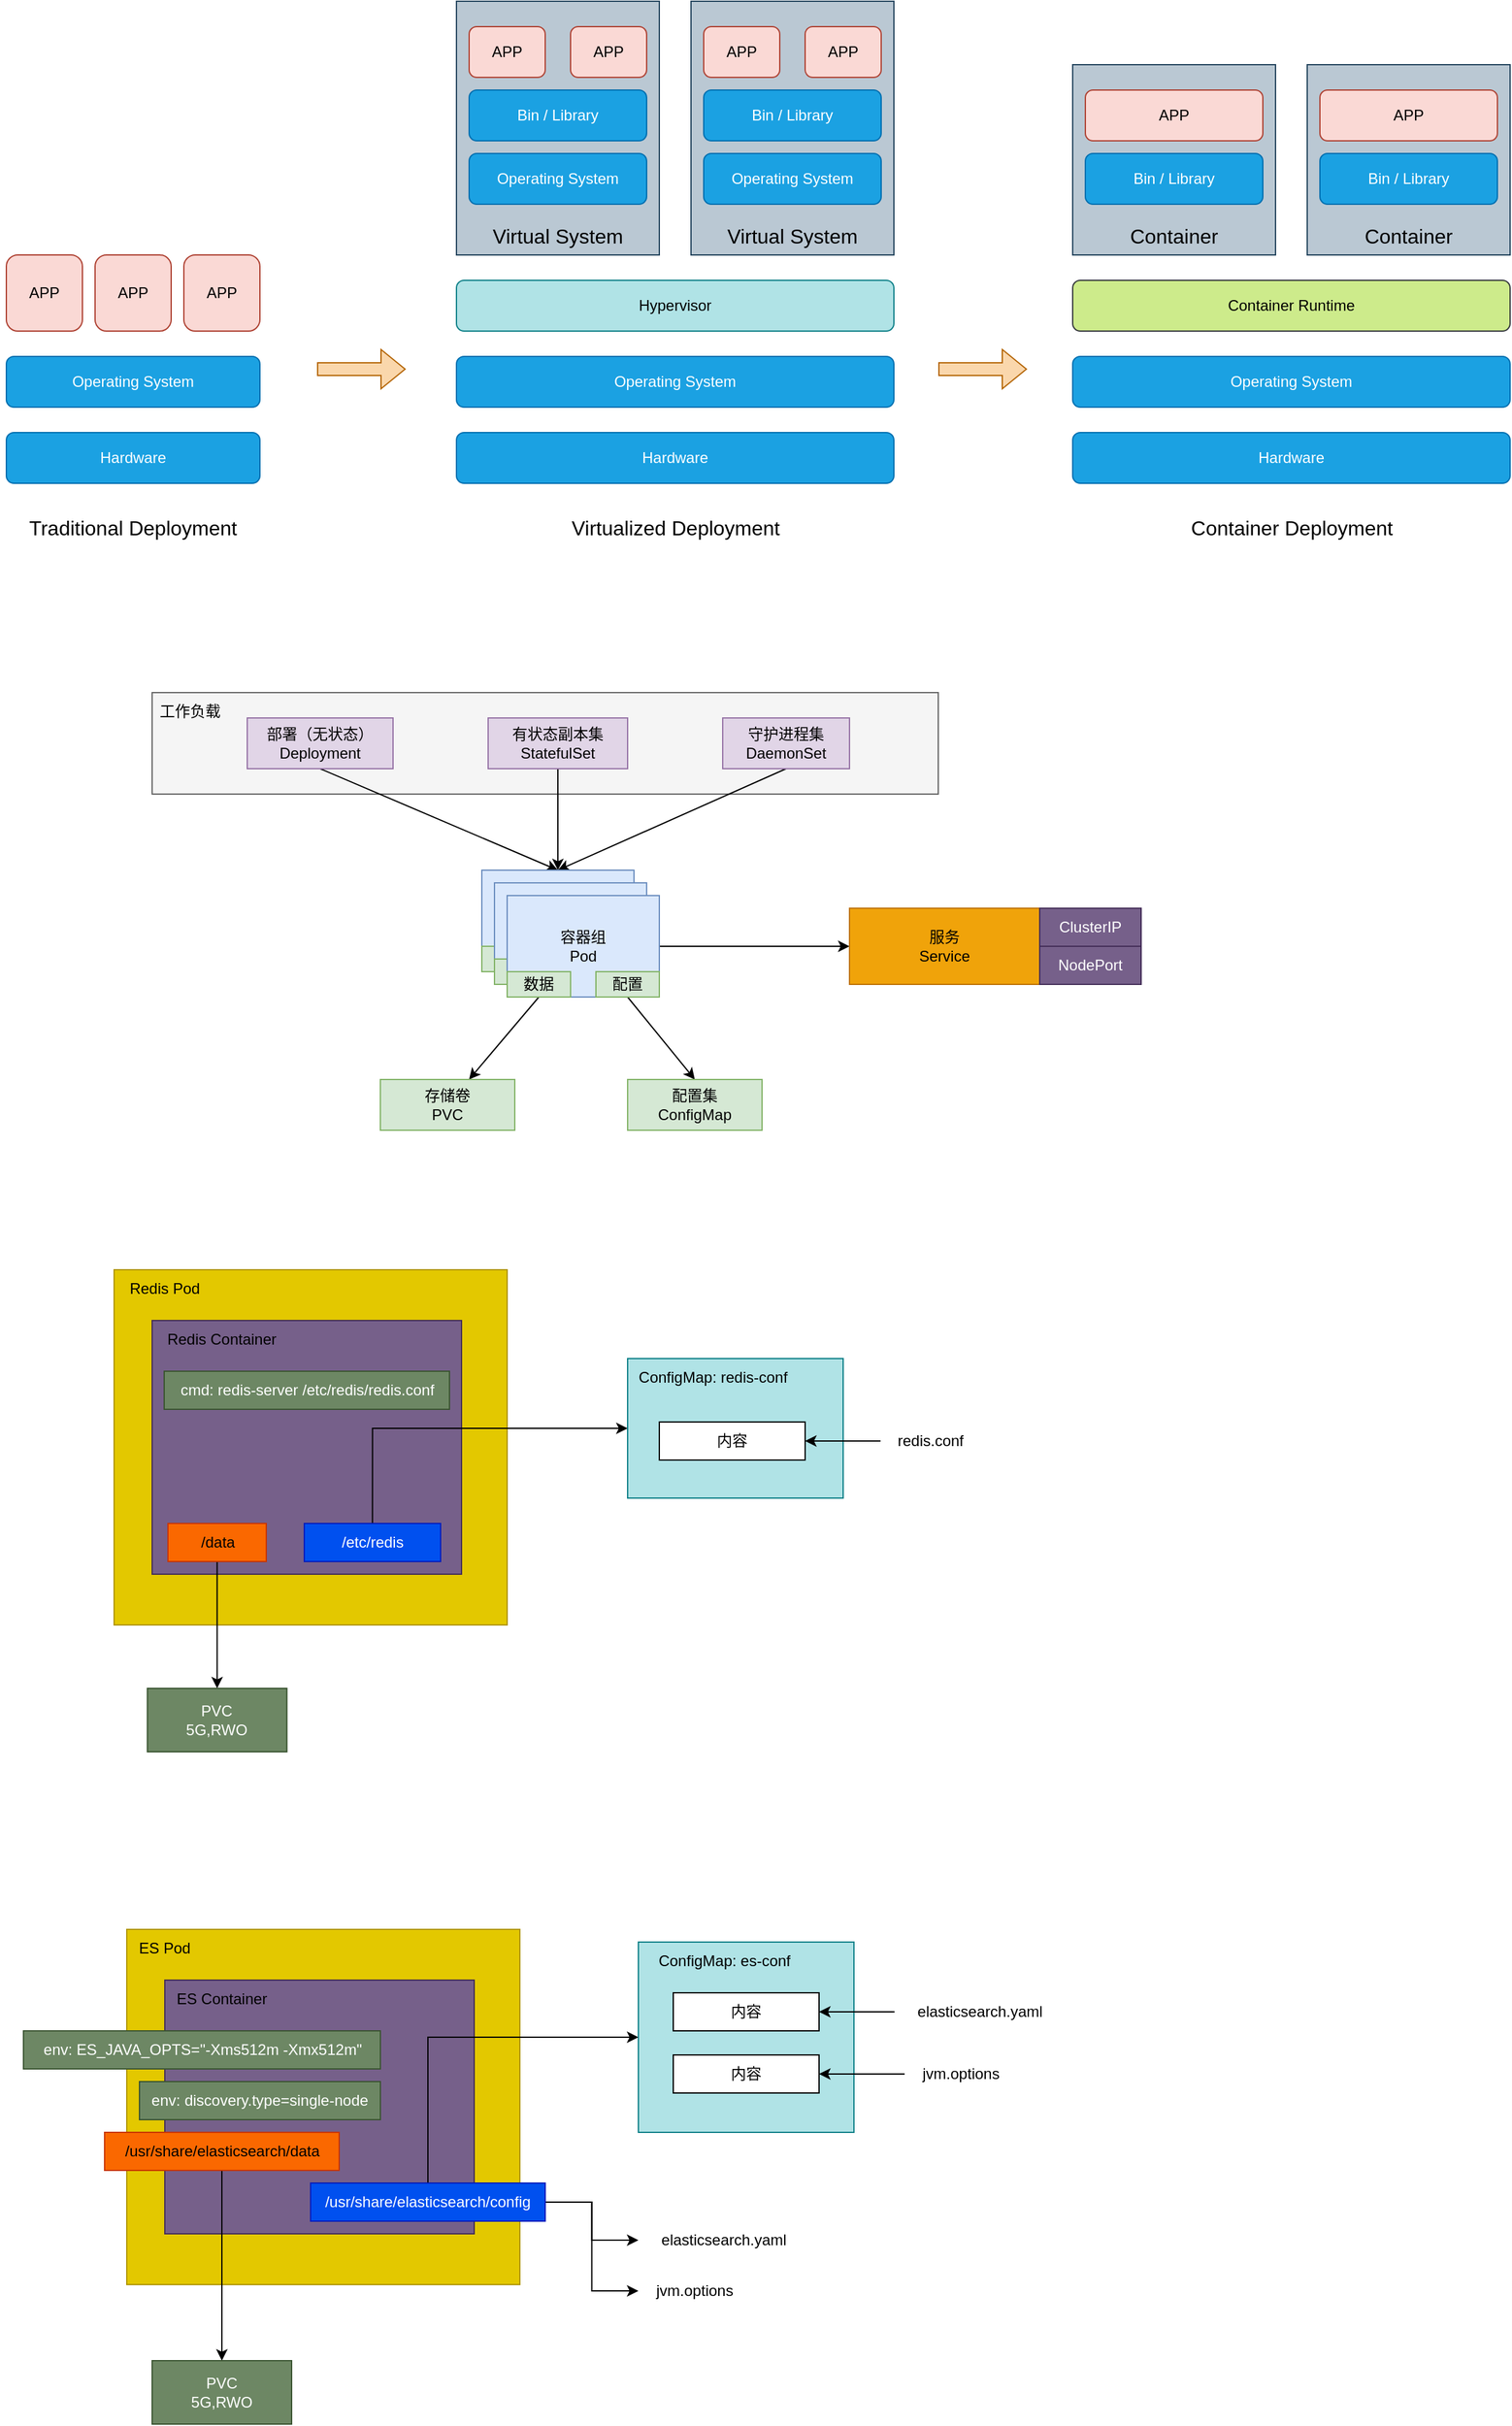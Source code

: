 <mxfile version="22.1.0" type="github">
  <diagram name="第 1 页" id="i1kklar53S_GGs_v64jb">
    <mxGraphModel dx="1242" dy="756" grid="1" gridSize="10" guides="1" tooltips="1" connect="1" arrows="1" fold="1" page="1" pageScale="1" pageWidth="827" pageHeight="1169" math="0" shadow="0">
      <root>
        <mxCell id="0" />
        <mxCell id="1" parent="0" />
        <mxCell id="_m6hfk_0l0CRy2P_7ZKI-25" value="" style="rounded=0;whiteSpace=wrap;html=1;fillColor=#f5f5f5;fontColor=#333333;strokeColor=#666666;" vertex="1" parent="1">
          <mxGeometry x="170" y="615" width="620" height="80" as="geometry" />
        </mxCell>
        <mxCell id="-WrX6jAIOm3FxNoPc4Nv-13" value="" style="rounded=0;whiteSpace=wrap;html=1;fillColor=#bac8d3;strokeColor=#23445d;" parent="1" vertex="1">
          <mxGeometry x="410" y="70" width="160" height="200" as="geometry" />
        </mxCell>
        <mxCell id="-WrX6jAIOm3FxNoPc4Nv-1" value="Hardware" style="rounded=1;whiteSpace=wrap;html=1;fillColor=#1ba1e2;strokeColor=#006EAF;fontColor=#ffffff;" parent="1" vertex="1">
          <mxGeometry x="55" y="410" width="200" height="40" as="geometry" />
        </mxCell>
        <mxCell id="-WrX6jAIOm3FxNoPc4Nv-2" value="Traditional Deployment" style="text;html=1;strokeColor=none;fillColor=none;align=center;verticalAlign=middle;whiteSpace=wrap;rounded=0;fontSize=16;" parent="1" vertex="1">
          <mxGeometry x="50" y="470" width="210" height="30" as="geometry" />
        </mxCell>
        <mxCell id="-WrX6jAIOm3FxNoPc4Nv-3" value="Operating System" style="rounded=1;whiteSpace=wrap;html=1;fillColor=#1ba1e2;strokeColor=#006EAF;fontColor=#ffffff;" parent="1" vertex="1">
          <mxGeometry x="55" y="350" width="200" height="40" as="geometry" />
        </mxCell>
        <mxCell id="-WrX6jAIOm3FxNoPc4Nv-4" value="APP" style="rounded=1;whiteSpace=wrap;html=1;fillColor=#fad9d5;strokeColor=#ae4132;" parent="1" vertex="1">
          <mxGeometry x="55" y="270" width="60" height="60" as="geometry" />
        </mxCell>
        <mxCell id="-WrX6jAIOm3FxNoPc4Nv-5" value="APP" style="rounded=1;whiteSpace=wrap;html=1;fillColor=#fad9d5;strokeColor=#ae4132;" parent="1" vertex="1">
          <mxGeometry x="195" y="270" width="60" height="60" as="geometry" />
        </mxCell>
        <mxCell id="-WrX6jAIOm3FxNoPc4Nv-6" value="APP" style="rounded=1;whiteSpace=wrap;html=1;fillColor=#fad9d5;strokeColor=#ae4132;" parent="1" vertex="1">
          <mxGeometry x="125" y="270" width="60" height="60" as="geometry" />
        </mxCell>
        <mxCell id="-WrX6jAIOm3FxNoPc4Nv-7" value="Hardware" style="rounded=1;whiteSpace=wrap;html=1;fillColor=#1ba1e2;strokeColor=#006EAF;fontColor=#ffffff;" parent="1" vertex="1">
          <mxGeometry x="410" y="410" width="345" height="40" as="geometry" />
        </mxCell>
        <mxCell id="-WrX6jAIOm3FxNoPc4Nv-8" value="Virtualized Deployment" style="text;html=1;strokeColor=none;fillColor=none;align=center;verticalAlign=middle;whiteSpace=wrap;rounded=0;fontSize=16;" parent="1" vertex="1">
          <mxGeometry x="477.5" y="470" width="210" height="30" as="geometry" />
        </mxCell>
        <mxCell id="-WrX6jAIOm3FxNoPc4Nv-9" value="Operating System" style="rounded=1;whiteSpace=wrap;html=1;fillColor=#1ba1e2;strokeColor=#006EAF;fontColor=#ffffff;" parent="1" vertex="1">
          <mxGeometry x="410" y="350" width="345" height="40" as="geometry" />
        </mxCell>
        <mxCell id="-WrX6jAIOm3FxNoPc4Nv-10" value="Hypervisor" style="rounded=1;whiteSpace=wrap;html=1;fillColor=#b0e3e6;strokeColor=#0e8088;" parent="1" vertex="1">
          <mxGeometry x="410" y="290" width="345" height="40" as="geometry" />
        </mxCell>
        <mxCell id="-WrX6jAIOm3FxNoPc4Nv-12" value="Operating System" style="rounded=1;whiteSpace=wrap;html=1;fillColor=#1ba1e2;strokeColor=#006EAF;fontColor=#ffffff;" parent="1" vertex="1">
          <mxGeometry x="420" y="190" width="140" height="40" as="geometry" />
        </mxCell>
        <mxCell id="-WrX6jAIOm3FxNoPc4Nv-14" value="Bin / Library" style="rounded=1;whiteSpace=wrap;html=1;fillColor=#1ba1e2;strokeColor=#006EAF;fontColor=#ffffff;" parent="1" vertex="1">
          <mxGeometry x="420" y="140" width="140" height="40" as="geometry" />
        </mxCell>
        <mxCell id="-WrX6jAIOm3FxNoPc4Nv-15" value="APP" style="rounded=1;whiteSpace=wrap;html=1;fillColor=#fad9d5;strokeColor=#ae4132;" parent="1" vertex="1">
          <mxGeometry x="420" y="90" width="60" height="40" as="geometry" />
        </mxCell>
        <mxCell id="-WrX6jAIOm3FxNoPc4Nv-16" value="APP" style="rounded=1;whiteSpace=wrap;html=1;fillColor=#fad9d5;strokeColor=#ae4132;" parent="1" vertex="1">
          <mxGeometry x="500" y="90" width="60" height="40" as="geometry" />
        </mxCell>
        <mxCell id="-WrX6jAIOm3FxNoPc4Nv-17" value="Virtual System" style="text;html=1;strokeColor=none;fillColor=none;align=center;verticalAlign=middle;whiteSpace=wrap;rounded=0;fontSize=16;" parent="1" vertex="1">
          <mxGeometry x="430" y="240" width="120" height="30" as="geometry" />
        </mxCell>
        <mxCell id="-WrX6jAIOm3FxNoPc4Nv-18" value="" style="rounded=0;whiteSpace=wrap;html=1;fillColor=#bac8d3;strokeColor=#23445d;" parent="1" vertex="1">
          <mxGeometry x="595" y="70" width="160" height="200" as="geometry" />
        </mxCell>
        <mxCell id="-WrX6jAIOm3FxNoPc4Nv-19" value="Operating System" style="rounded=1;whiteSpace=wrap;html=1;fillColor=#1ba1e2;strokeColor=#006EAF;fontColor=#ffffff;" parent="1" vertex="1">
          <mxGeometry x="605" y="190" width="140" height="40" as="geometry" />
        </mxCell>
        <mxCell id="-WrX6jAIOm3FxNoPc4Nv-20" value="Bin / Library" style="rounded=1;whiteSpace=wrap;html=1;fillColor=#1ba1e2;strokeColor=#006EAF;fontColor=#ffffff;" parent="1" vertex="1">
          <mxGeometry x="605" y="140" width="140" height="40" as="geometry" />
        </mxCell>
        <mxCell id="-WrX6jAIOm3FxNoPc4Nv-21" value="APP" style="rounded=1;whiteSpace=wrap;html=1;fillColor=#fad9d5;strokeColor=#ae4132;" parent="1" vertex="1">
          <mxGeometry x="605" y="90" width="60" height="40" as="geometry" />
        </mxCell>
        <mxCell id="-WrX6jAIOm3FxNoPc4Nv-22" value="APP" style="rounded=1;whiteSpace=wrap;html=1;fillColor=#fad9d5;strokeColor=#ae4132;" parent="1" vertex="1">
          <mxGeometry x="685" y="90" width="60" height="40" as="geometry" />
        </mxCell>
        <mxCell id="-WrX6jAIOm3FxNoPc4Nv-23" value="Virtual System" style="text;html=1;strokeColor=none;fillColor=none;align=center;verticalAlign=middle;whiteSpace=wrap;rounded=0;fontSize=16;" parent="1" vertex="1">
          <mxGeometry x="615" y="240" width="120" height="30" as="geometry" />
        </mxCell>
        <mxCell id="-WrX6jAIOm3FxNoPc4Nv-24" value="" style="shape=flexArrow;endArrow=classic;html=1;rounded=0;fillColor=#fad7ac;strokeColor=#b46504;" parent="1" edge="1">
          <mxGeometry width="50" height="50" relative="1" as="geometry">
            <mxPoint x="300" y="360" as="sourcePoint" />
            <mxPoint x="370" y="360" as="targetPoint" />
          </mxGeometry>
        </mxCell>
        <mxCell id="-WrX6jAIOm3FxNoPc4Nv-25" value="" style="shape=flexArrow;endArrow=classic;html=1;rounded=0;fillColor=#fad7ac;strokeColor=#b46504;" parent="1" edge="1">
          <mxGeometry width="50" height="50" relative="1" as="geometry">
            <mxPoint x="790" y="360" as="sourcePoint" />
            <mxPoint x="860" y="360" as="targetPoint" />
          </mxGeometry>
        </mxCell>
        <mxCell id="-WrX6jAIOm3FxNoPc4Nv-26" value="Hardware" style="rounded=1;whiteSpace=wrap;html=1;fillColor=#1ba1e2;strokeColor=#006EAF;fontColor=#ffffff;" parent="1" vertex="1">
          <mxGeometry x="896" y="410" width="345" height="40" as="geometry" />
        </mxCell>
        <mxCell id="-WrX6jAIOm3FxNoPc4Nv-27" value="Container Deployment" style="text;html=1;strokeColor=none;fillColor=none;align=center;verticalAlign=middle;whiteSpace=wrap;rounded=0;fontSize=16;" parent="1" vertex="1">
          <mxGeometry x="963.5" y="470" width="210" height="30" as="geometry" />
        </mxCell>
        <mxCell id="-WrX6jAIOm3FxNoPc4Nv-28" value="Operating System" style="rounded=1;whiteSpace=wrap;html=1;fillColor=#1ba1e2;strokeColor=#006EAF;fontColor=#ffffff;" parent="1" vertex="1">
          <mxGeometry x="896" y="350" width="345" height="40" as="geometry" />
        </mxCell>
        <mxCell id="-WrX6jAIOm3FxNoPc4Nv-29" value="Container Runtime" style="rounded=1;whiteSpace=wrap;html=1;fillColor=#cdeb8b;strokeColor=#36393d;" parent="1" vertex="1">
          <mxGeometry x="896" y="290" width="345" height="40" as="geometry" />
        </mxCell>
        <mxCell id="-WrX6jAIOm3FxNoPc4Nv-30" value="" style="rounded=0;whiteSpace=wrap;html=1;fillColor=#bac8d3;strokeColor=#23445d;" parent="1" vertex="1">
          <mxGeometry x="896" y="120" width="160" height="150" as="geometry" />
        </mxCell>
        <mxCell id="-WrX6jAIOm3FxNoPc4Nv-32" value="Bin / Library" style="rounded=1;whiteSpace=wrap;html=1;fillColor=#1ba1e2;strokeColor=#006EAF;fontColor=#ffffff;" parent="1" vertex="1">
          <mxGeometry x="906" y="190" width="140" height="40" as="geometry" />
        </mxCell>
        <mxCell id="-WrX6jAIOm3FxNoPc4Nv-33" value="APP" style="rounded=1;whiteSpace=wrap;html=1;fillColor=#fad9d5;strokeColor=#ae4132;" parent="1" vertex="1">
          <mxGeometry x="906" y="140" width="140" height="40" as="geometry" />
        </mxCell>
        <mxCell id="-WrX6jAIOm3FxNoPc4Nv-35" value="Container" style="text;html=1;strokeColor=none;fillColor=none;align=center;verticalAlign=middle;whiteSpace=wrap;rounded=0;fontSize=16;" parent="1" vertex="1">
          <mxGeometry x="916" y="240" width="120" height="30" as="geometry" />
        </mxCell>
        <mxCell id="-WrX6jAIOm3FxNoPc4Nv-42" value="" style="rounded=0;whiteSpace=wrap;html=1;fillColor=#bac8d3;strokeColor=#23445d;" parent="1" vertex="1">
          <mxGeometry x="1081" y="120" width="160" height="150" as="geometry" />
        </mxCell>
        <mxCell id="-WrX6jAIOm3FxNoPc4Nv-43" value="Bin / Library" style="rounded=1;whiteSpace=wrap;html=1;fillColor=#1ba1e2;strokeColor=#006EAF;fontColor=#ffffff;" parent="1" vertex="1">
          <mxGeometry x="1091" y="190" width="140" height="40" as="geometry" />
        </mxCell>
        <mxCell id="-WrX6jAIOm3FxNoPc4Nv-44" value="APP" style="rounded=1;whiteSpace=wrap;html=1;fillColor=#fad9d5;strokeColor=#ae4132;" parent="1" vertex="1">
          <mxGeometry x="1091" y="140" width="140" height="40" as="geometry" />
        </mxCell>
        <mxCell id="-WrX6jAIOm3FxNoPc4Nv-45" value="Container" style="text;html=1;strokeColor=none;fillColor=none;align=center;verticalAlign=middle;whiteSpace=wrap;rounded=0;fontSize=16;" parent="1" vertex="1">
          <mxGeometry x="1101" y="240" width="120" height="30" as="geometry" />
        </mxCell>
        <mxCell id="_m6hfk_0l0CRy2P_7ZKI-26" style="rounded=0;orthogonalLoop=1;jettySize=auto;html=1;exitX=0.5;exitY=1;exitDx=0;exitDy=0;entryX=0.5;entryY=0;entryDx=0;entryDy=0;" edge="1" parent="1" source="_m6hfk_0l0CRy2P_7ZKI-1" target="_m6hfk_0l0CRy2P_7ZKI-7">
          <mxGeometry relative="1" as="geometry" />
        </mxCell>
        <mxCell id="_m6hfk_0l0CRy2P_7ZKI-1" value="部署（无状态）&lt;br&gt;Deployment" style="rounded=0;whiteSpace=wrap;html=1;fillColor=#e1d5e7;strokeColor=#9673a6;" vertex="1" parent="1">
          <mxGeometry x="245" y="635" width="115" height="40" as="geometry" />
        </mxCell>
        <mxCell id="_m6hfk_0l0CRy2P_7ZKI-8" style="edgeStyle=orthogonalEdgeStyle;rounded=0;orthogonalLoop=1;jettySize=auto;html=1;exitX=0.5;exitY=1;exitDx=0;exitDy=0;entryX=0.5;entryY=0;entryDx=0;entryDy=0;" edge="1" parent="1" source="_m6hfk_0l0CRy2P_7ZKI-2" target="_m6hfk_0l0CRy2P_7ZKI-7">
          <mxGeometry relative="1" as="geometry">
            <mxPoint x="490" y="755" as="targetPoint" />
          </mxGeometry>
        </mxCell>
        <mxCell id="_m6hfk_0l0CRy2P_7ZKI-2" value="有状态副本集&lt;br&gt;StatefulSet" style="rounded=0;whiteSpace=wrap;html=1;fillColor=#e1d5e7;strokeColor=#9673a6;" vertex="1" parent="1">
          <mxGeometry x="435" y="635" width="110" height="40" as="geometry" />
        </mxCell>
        <mxCell id="_m6hfk_0l0CRy2P_7ZKI-27" style="rounded=0;orthogonalLoop=1;jettySize=auto;html=1;exitX=0.5;exitY=1;exitDx=0;exitDy=0;entryX=0.5;entryY=0;entryDx=0;entryDy=0;" edge="1" parent="1" source="_m6hfk_0l0CRy2P_7ZKI-3" target="_m6hfk_0l0CRy2P_7ZKI-7">
          <mxGeometry relative="1" as="geometry" />
        </mxCell>
        <mxCell id="_m6hfk_0l0CRy2P_7ZKI-3" value="守护进程集&lt;br&gt;DaemonSet" style="rounded=0;whiteSpace=wrap;html=1;fillColor=#e1d5e7;strokeColor=#9673a6;" vertex="1" parent="1">
          <mxGeometry x="620" y="635" width="100" height="40" as="geometry" />
        </mxCell>
        <mxCell id="_m6hfk_0l0CRy2P_7ZKI-7" value="容器组&lt;br&gt;Pod" style="rounded=0;whiteSpace=wrap;html=1;fillColor=#dae8fc;strokeColor=#6c8ebf;" vertex="1" parent="1">
          <mxGeometry x="430" y="755" width="120" height="80" as="geometry" />
        </mxCell>
        <mxCell id="_m6hfk_0l0CRy2P_7ZKI-9" value="数据" style="rounded=0;whiteSpace=wrap;html=1;fillColor=#d5e8d4;strokeColor=#82b366;" vertex="1" parent="1">
          <mxGeometry x="430" y="815" width="50" height="20" as="geometry" />
        </mxCell>
        <mxCell id="_m6hfk_0l0CRy2P_7ZKI-13" value="配置" style="rounded=0;whiteSpace=wrap;html=1;fillColor=#d5e8d4;strokeColor=#82b366;" vertex="1" parent="1">
          <mxGeometry x="500" y="785" width="50" height="50" as="geometry" />
        </mxCell>
        <mxCell id="_m6hfk_0l0CRy2P_7ZKI-16" value="容器组&lt;br&gt;Pod" style="rounded=0;whiteSpace=wrap;html=1;fillColor=#dae8fc;strokeColor=#6c8ebf;" vertex="1" parent="1">
          <mxGeometry x="440" y="765" width="120" height="80" as="geometry" />
        </mxCell>
        <mxCell id="_m6hfk_0l0CRy2P_7ZKI-17" value="数据" style="rounded=0;whiteSpace=wrap;html=1;fillColor=#d5e8d4;strokeColor=#82b366;" vertex="1" parent="1">
          <mxGeometry x="440" y="825" width="50" height="20" as="geometry" />
        </mxCell>
        <mxCell id="_m6hfk_0l0CRy2P_7ZKI-18" value="配置" style="rounded=0;whiteSpace=wrap;html=1;fillColor=#d5e8d4;strokeColor=#82b366;" vertex="1" parent="1">
          <mxGeometry x="510" y="825" width="50" height="20" as="geometry" />
        </mxCell>
        <mxCell id="_m6hfk_0l0CRy2P_7ZKI-36" style="edgeStyle=orthogonalEdgeStyle;rounded=0;orthogonalLoop=1;jettySize=auto;html=1;exitX=1;exitY=0.5;exitDx=0;exitDy=0;" edge="1" parent="1" source="_m6hfk_0l0CRy2P_7ZKI-19" target="_m6hfk_0l0CRy2P_7ZKI-33">
          <mxGeometry relative="1" as="geometry" />
        </mxCell>
        <mxCell id="_m6hfk_0l0CRy2P_7ZKI-19" value="容器组&lt;br&gt;Pod" style="rounded=0;whiteSpace=wrap;html=1;fillColor=#dae8fc;strokeColor=#6c8ebf;" vertex="1" parent="1">
          <mxGeometry x="450" y="775" width="120" height="80" as="geometry" />
        </mxCell>
        <mxCell id="_m6hfk_0l0CRy2P_7ZKI-31" style="rounded=0;orthogonalLoop=1;jettySize=auto;html=1;exitX=0.5;exitY=1;exitDx=0;exitDy=0;" edge="1" parent="1" source="_m6hfk_0l0CRy2P_7ZKI-20" target="_m6hfk_0l0CRy2P_7ZKI-29">
          <mxGeometry relative="1" as="geometry" />
        </mxCell>
        <mxCell id="_m6hfk_0l0CRy2P_7ZKI-20" value="数据" style="rounded=0;whiteSpace=wrap;html=1;fillColor=#d5e8d4;strokeColor=#82b366;" vertex="1" parent="1">
          <mxGeometry x="450" y="835" width="50" height="20" as="geometry" />
        </mxCell>
        <mxCell id="_m6hfk_0l0CRy2P_7ZKI-32" style="rounded=0;orthogonalLoop=1;jettySize=auto;html=1;exitX=0.5;exitY=1;exitDx=0;exitDy=0;entryX=0.5;entryY=0;entryDx=0;entryDy=0;" edge="1" parent="1" source="_m6hfk_0l0CRy2P_7ZKI-21" target="_m6hfk_0l0CRy2P_7ZKI-30">
          <mxGeometry relative="1" as="geometry" />
        </mxCell>
        <mxCell id="_m6hfk_0l0CRy2P_7ZKI-21" value="配置" style="rounded=0;whiteSpace=wrap;html=1;fillColor=#d5e8d4;strokeColor=#82b366;" vertex="1" parent="1">
          <mxGeometry x="520" y="835" width="50" height="20" as="geometry" />
        </mxCell>
        <mxCell id="_m6hfk_0l0CRy2P_7ZKI-28" value="工作负载" style="text;html=1;strokeColor=none;fillColor=none;align=center;verticalAlign=middle;whiteSpace=wrap;rounded=0;" vertex="1" parent="1">
          <mxGeometry x="170" y="615" width="60" height="30" as="geometry" />
        </mxCell>
        <mxCell id="_m6hfk_0l0CRy2P_7ZKI-29" value="存储卷&lt;br&gt;PVC" style="rounded=0;whiteSpace=wrap;html=1;fillColor=#d5e8d4;strokeColor=#82b366;" vertex="1" parent="1">
          <mxGeometry x="350" y="920" width="106" height="40" as="geometry" />
        </mxCell>
        <mxCell id="_m6hfk_0l0CRy2P_7ZKI-30" value="配置集&lt;br&gt;ConfigMap" style="rounded=0;whiteSpace=wrap;html=1;fillColor=#d5e8d4;strokeColor=#82b366;" vertex="1" parent="1">
          <mxGeometry x="545" y="920" width="106" height="40" as="geometry" />
        </mxCell>
        <mxCell id="_m6hfk_0l0CRy2P_7ZKI-33" value="服务&lt;br&gt;Service" style="rounded=0;whiteSpace=wrap;html=1;fillColor=#f0a30a;fontColor=#000000;strokeColor=#BD7000;" vertex="1" parent="1">
          <mxGeometry x="720" y="785" width="150" height="60" as="geometry" />
        </mxCell>
        <mxCell id="_m6hfk_0l0CRy2P_7ZKI-34" value="ClusterIP" style="rounded=0;whiteSpace=wrap;html=1;fillColor=#76608a;fontColor=#ffffff;strokeColor=#432D57;" vertex="1" parent="1">
          <mxGeometry x="870" y="785" width="80" height="30" as="geometry" />
        </mxCell>
        <mxCell id="_m6hfk_0l0CRy2P_7ZKI-35" value="NodePort" style="rounded=0;whiteSpace=wrap;html=1;fillColor=#76608a;fontColor=#ffffff;strokeColor=#432D57;" vertex="1" parent="1">
          <mxGeometry x="870" y="815" width="80" height="30" as="geometry" />
        </mxCell>
        <mxCell id="_m6hfk_0l0CRy2P_7ZKI-38" value="" style="rounded=0;whiteSpace=wrap;html=1;fillColor=#e3c800;fontColor=#000000;strokeColor=#B09500;" vertex="1" parent="1">
          <mxGeometry x="140" y="1070" width="310" height="280" as="geometry" />
        </mxCell>
        <mxCell id="_m6hfk_0l0CRy2P_7ZKI-40" value="Redis Pod" style="text;html=1;strokeColor=none;fillColor=none;align=center;verticalAlign=middle;whiteSpace=wrap;rounded=0;" vertex="1" parent="1">
          <mxGeometry x="140" y="1070" width="80" height="30" as="geometry" />
        </mxCell>
        <mxCell id="_m6hfk_0l0CRy2P_7ZKI-41" value="" style="rounded=0;whiteSpace=wrap;html=1;fillColor=#76608a;fontColor=#ffffff;strokeColor=#432D57;" vertex="1" parent="1">
          <mxGeometry x="170" y="1110" width="244" height="200" as="geometry" />
        </mxCell>
        <mxCell id="_m6hfk_0l0CRy2P_7ZKI-42" value="Redis Container" style="text;html=1;strokeColor=none;fillColor=none;align=center;verticalAlign=middle;whiteSpace=wrap;rounded=0;" vertex="1" parent="1">
          <mxGeometry x="170" y="1110" width="110" height="30" as="geometry" />
        </mxCell>
        <mxCell id="_m6hfk_0l0CRy2P_7ZKI-46" style="edgeStyle=orthogonalEdgeStyle;rounded=0;orthogonalLoop=1;jettySize=auto;html=1;exitX=0.5;exitY=1;exitDx=0;exitDy=0;entryX=0.5;entryY=0;entryDx=0;entryDy=0;" edge="1" parent="1" source="_m6hfk_0l0CRy2P_7ZKI-43" target="_m6hfk_0l0CRy2P_7ZKI-45">
          <mxGeometry relative="1" as="geometry" />
        </mxCell>
        <mxCell id="_m6hfk_0l0CRy2P_7ZKI-43" value="/data" style="text;html=1;strokeColor=#C73500;fillColor=#fa6800;align=center;verticalAlign=middle;whiteSpace=wrap;rounded=0;fontColor=#000000;" vertex="1" parent="1">
          <mxGeometry x="182.5" y="1270" width="77.5" height="30" as="geometry" />
        </mxCell>
        <mxCell id="_m6hfk_0l0CRy2P_7ZKI-52" style="edgeStyle=orthogonalEdgeStyle;rounded=0;orthogonalLoop=1;jettySize=auto;html=1;exitX=0.5;exitY=0;exitDx=0;exitDy=0;entryX=0;entryY=0.5;entryDx=0;entryDy=0;" edge="1" parent="1" source="_m6hfk_0l0CRy2P_7ZKI-44" target="_m6hfk_0l0CRy2P_7ZKI-47">
          <mxGeometry relative="1" as="geometry" />
        </mxCell>
        <mxCell id="_m6hfk_0l0CRy2P_7ZKI-44" value="/etc/redis" style="text;html=1;strokeColor=#001DBC;fillColor=#0050ef;align=center;verticalAlign=middle;whiteSpace=wrap;rounded=0;fontColor=#ffffff;" vertex="1" parent="1">
          <mxGeometry x="290" y="1270" width="107.5" height="30" as="geometry" />
        </mxCell>
        <mxCell id="_m6hfk_0l0CRy2P_7ZKI-45" value="PVC&lt;br&gt;5G,RWO" style="rounded=0;whiteSpace=wrap;html=1;fillColor=#6d8764;strokeColor=#3A5431;fontColor=#ffffff;" vertex="1" parent="1">
          <mxGeometry x="166.25" y="1400" width="110" height="50" as="geometry" />
        </mxCell>
        <mxCell id="_m6hfk_0l0CRy2P_7ZKI-47" value="" style="rounded=0;whiteSpace=wrap;html=1;fillColor=#b0e3e6;strokeColor=#0e8088;" vertex="1" parent="1">
          <mxGeometry x="545" y="1140" width="170" height="110" as="geometry" />
        </mxCell>
        <mxCell id="_m6hfk_0l0CRy2P_7ZKI-48" value="ConfigMap: redis-conf" style="text;html=1;strokeColor=none;fillColor=none;align=center;verticalAlign=middle;whiteSpace=wrap;rounded=0;" vertex="1" parent="1">
          <mxGeometry x="545" y="1140" width="135" height="30" as="geometry" />
        </mxCell>
        <mxCell id="_m6hfk_0l0CRy2P_7ZKI-50" value="内容" style="rounded=0;whiteSpace=wrap;html=1;" vertex="1" parent="1">
          <mxGeometry x="570" y="1190" width="115" height="30" as="geometry" />
        </mxCell>
        <mxCell id="_m6hfk_0l0CRy2P_7ZKI-54" style="edgeStyle=orthogonalEdgeStyle;rounded=0;orthogonalLoop=1;jettySize=auto;html=1;exitX=0;exitY=0.5;exitDx=0;exitDy=0;entryX=1;entryY=0.5;entryDx=0;entryDy=0;" edge="1" parent="1" source="_m6hfk_0l0CRy2P_7ZKI-53" target="_m6hfk_0l0CRy2P_7ZKI-50">
          <mxGeometry relative="1" as="geometry" />
        </mxCell>
        <mxCell id="_m6hfk_0l0CRy2P_7ZKI-53" value="redis.conf" style="text;html=1;strokeColor=none;fillColor=none;align=center;verticalAlign=middle;whiteSpace=wrap;rounded=0;" vertex="1" parent="1">
          <mxGeometry x="744.5" y="1190" width="78" height="30" as="geometry" />
        </mxCell>
        <mxCell id="_m6hfk_0l0CRy2P_7ZKI-61" value="" style="rounded=0;whiteSpace=wrap;html=1;fillColor=#e3c800;fontColor=#000000;strokeColor=#B09500;" vertex="1" parent="1">
          <mxGeometry x="150" y="1590" width="310" height="280" as="geometry" />
        </mxCell>
        <mxCell id="_m6hfk_0l0CRy2P_7ZKI-62" value="ES Pod" style="text;html=1;strokeColor=none;fillColor=none;align=center;verticalAlign=middle;whiteSpace=wrap;rounded=0;" vertex="1" parent="1">
          <mxGeometry x="150" y="1590" width="60" height="30" as="geometry" />
        </mxCell>
        <mxCell id="_m6hfk_0l0CRy2P_7ZKI-63" value="" style="rounded=0;whiteSpace=wrap;html=1;fillColor=#76608a;fontColor=#ffffff;strokeColor=#432D57;" vertex="1" parent="1">
          <mxGeometry x="180" y="1630" width="244" height="200" as="geometry" />
        </mxCell>
        <mxCell id="_m6hfk_0l0CRy2P_7ZKI-64" value="ES Container" style="text;html=1;strokeColor=none;fillColor=none;align=center;verticalAlign=middle;whiteSpace=wrap;rounded=0;" vertex="1" parent="1">
          <mxGeometry x="180" y="1630" width="90" height="30" as="geometry" />
        </mxCell>
        <mxCell id="_m6hfk_0l0CRy2P_7ZKI-65" style="edgeStyle=orthogonalEdgeStyle;rounded=0;orthogonalLoop=1;jettySize=auto;html=1;exitX=0.5;exitY=1;exitDx=0;exitDy=0;entryX=0.5;entryY=0;entryDx=0;entryDy=0;" edge="1" parent="1" source="_m6hfk_0l0CRy2P_7ZKI-66" target="_m6hfk_0l0CRy2P_7ZKI-71">
          <mxGeometry relative="1" as="geometry" />
        </mxCell>
        <mxCell id="_m6hfk_0l0CRy2P_7ZKI-66" value="/usr/share/elasticsearch/data" style="text;html=1;strokeColor=#C73500;fillColor=#fa6800;align=center;verticalAlign=middle;whiteSpace=wrap;rounded=0;fontColor=#000000;" vertex="1" parent="1">
          <mxGeometry x="132.5" y="1750" width="185" height="30" as="geometry" />
        </mxCell>
        <mxCell id="_m6hfk_0l0CRy2P_7ZKI-67" style="edgeStyle=orthogonalEdgeStyle;rounded=0;orthogonalLoop=1;jettySize=auto;html=1;exitX=0.5;exitY=0;exitDx=0;exitDy=0;entryX=0;entryY=0.5;entryDx=0;entryDy=0;" edge="1" parent="1" source="_m6hfk_0l0CRy2P_7ZKI-70" target="_m6hfk_0l0CRy2P_7ZKI-72">
          <mxGeometry relative="1" as="geometry" />
        </mxCell>
        <mxCell id="_m6hfk_0l0CRy2P_7ZKI-68" style="edgeStyle=orthogonalEdgeStyle;rounded=0;orthogonalLoop=1;jettySize=auto;html=1;exitX=1;exitY=0.5;exitDx=0;exitDy=0;entryX=0;entryY=0.5;entryDx=0;entryDy=0;" edge="1" parent="1" source="_m6hfk_0l0CRy2P_7ZKI-70" target="_m6hfk_0l0CRy2P_7ZKI-80">
          <mxGeometry relative="1" as="geometry" />
        </mxCell>
        <mxCell id="_m6hfk_0l0CRy2P_7ZKI-69" style="edgeStyle=orthogonalEdgeStyle;rounded=0;orthogonalLoop=1;jettySize=auto;html=1;exitX=1;exitY=0.5;exitDx=0;exitDy=0;entryX=0;entryY=0.5;entryDx=0;entryDy=0;" edge="1" parent="1" source="_m6hfk_0l0CRy2P_7ZKI-70" target="_m6hfk_0l0CRy2P_7ZKI-81">
          <mxGeometry relative="1" as="geometry" />
        </mxCell>
        <mxCell id="_m6hfk_0l0CRy2P_7ZKI-70" value="/usr/share/elasticsearch/config" style="text;html=1;strokeColor=#001DBC;fillColor=#0050ef;align=center;verticalAlign=middle;whiteSpace=wrap;rounded=0;fontColor=#ffffff;" vertex="1" parent="1">
          <mxGeometry x="295" y="1790" width="185" height="30" as="geometry" />
        </mxCell>
        <mxCell id="_m6hfk_0l0CRy2P_7ZKI-71" value="PVC&lt;br&gt;5G,RWO" style="rounded=0;whiteSpace=wrap;html=1;fillColor=#6d8764;strokeColor=#3A5431;fontColor=#ffffff;" vertex="1" parent="1">
          <mxGeometry x="170" y="1930" width="110" height="50" as="geometry" />
        </mxCell>
        <mxCell id="_m6hfk_0l0CRy2P_7ZKI-72" value="" style="rounded=0;whiteSpace=wrap;html=1;fillColor=#b0e3e6;strokeColor=#0e8088;" vertex="1" parent="1">
          <mxGeometry x="553.5" y="1600" width="170" height="150" as="geometry" />
        </mxCell>
        <mxCell id="_m6hfk_0l0CRy2P_7ZKI-73" value="ConfigMap: es-conf" style="text;html=1;strokeColor=none;fillColor=none;align=center;verticalAlign=middle;whiteSpace=wrap;rounded=0;" vertex="1" parent="1">
          <mxGeometry x="553.5" y="1600" width="135" height="30" as="geometry" />
        </mxCell>
        <mxCell id="_m6hfk_0l0CRy2P_7ZKI-74" value="内容" style="rounded=0;whiteSpace=wrap;html=1;" vertex="1" parent="1">
          <mxGeometry x="581" y="1640" width="115" height="30" as="geometry" />
        </mxCell>
        <mxCell id="_m6hfk_0l0CRy2P_7ZKI-75" value="内容" style="rounded=0;whiteSpace=wrap;html=1;" vertex="1" parent="1">
          <mxGeometry x="581" y="1689" width="115" height="30" as="geometry" />
        </mxCell>
        <mxCell id="_m6hfk_0l0CRy2P_7ZKI-76" style="edgeStyle=orthogonalEdgeStyle;rounded=0;orthogonalLoop=1;jettySize=auto;html=1;exitX=0;exitY=0.5;exitDx=0;exitDy=0;entryX=1;entryY=0.5;entryDx=0;entryDy=0;" edge="1" parent="1" source="_m6hfk_0l0CRy2P_7ZKI-77" target="_m6hfk_0l0CRy2P_7ZKI-74">
          <mxGeometry relative="1" as="geometry" />
        </mxCell>
        <mxCell id="_m6hfk_0l0CRy2P_7ZKI-77" value="elasticsearch.yaml" style="text;html=1;strokeColor=none;fillColor=none;align=center;verticalAlign=middle;whiteSpace=wrap;rounded=0;" vertex="1" parent="1">
          <mxGeometry x="755.5" y="1640" width="134" height="30" as="geometry" />
        </mxCell>
        <mxCell id="_m6hfk_0l0CRy2P_7ZKI-78" style="edgeStyle=orthogonalEdgeStyle;rounded=0;orthogonalLoop=1;jettySize=auto;html=1;entryX=1;entryY=0.5;entryDx=0;entryDy=0;" edge="1" parent="1" source="_m6hfk_0l0CRy2P_7ZKI-79" target="_m6hfk_0l0CRy2P_7ZKI-75">
          <mxGeometry relative="1" as="geometry" />
        </mxCell>
        <mxCell id="_m6hfk_0l0CRy2P_7ZKI-79" value="jvm.options" style="text;html=1;strokeColor=none;fillColor=none;align=center;verticalAlign=middle;whiteSpace=wrap;rounded=0;" vertex="1" parent="1">
          <mxGeometry x="763.5" y="1689" width="88" height="30" as="geometry" />
        </mxCell>
        <mxCell id="_m6hfk_0l0CRy2P_7ZKI-80" value="elasticsearch.yaml" style="text;html=1;strokeColor=none;fillColor=none;align=center;verticalAlign=middle;whiteSpace=wrap;rounded=0;" vertex="1" parent="1">
          <mxGeometry x="553.5" y="1820" width="134" height="30" as="geometry" />
        </mxCell>
        <mxCell id="_m6hfk_0l0CRy2P_7ZKI-81" value="jvm.options" style="text;html=1;strokeColor=none;fillColor=none;align=center;verticalAlign=middle;whiteSpace=wrap;rounded=0;" vertex="1" parent="1">
          <mxGeometry x="553.5" y="1860" width="88" height="30" as="geometry" />
        </mxCell>
        <mxCell id="_m6hfk_0l0CRy2P_7ZKI-82" value="cmd: redis-server /etc/redis/redis.conf" style="text;html=1;strokeColor=#3A5431;fillColor=#6d8764;align=center;verticalAlign=middle;whiteSpace=wrap;rounded=0;fontColor=#ffffff;" vertex="1" parent="1">
          <mxGeometry x="179.5" y="1150" width="225" height="30" as="geometry" />
        </mxCell>
        <mxCell id="_m6hfk_0l0CRy2P_7ZKI-83" value="env:&amp;nbsp;ES_JAVA_OPTS=&quot;-Xms512m -Xmx512m&quot;" style="text;html=1;strokeColor=#3A5431;fillColor=#6d8764;align=center;verticalAlign=middle;whiteSpace=wrap;rounded=0;fontColor=#ffffff;" vertex="1" parent="1">
          <mxGeometry x="68.5" y="1670" width="281.5" height="30" as="geometry" />
        </mxCell>
        <mxCell id="_m6hfk_0l0CRy2P_7ZKI-84" value="env:&amp;nbsp;discovery.type=single-node" style="text;html=1;strokeColor=#3A5431;fillColor=#6d8764;align=center;verticalAlign=middle;whiteSpace=wrap;rounded=0;fontColor=#ffffff;" vertex="1" parent="1">
          <mxGeometry x="160" y="1710" width="190" height="30" as="geometry" />
        </mxCell>
      </root>
    </mxGraphModel>
  </diagram>
</mxfile>
